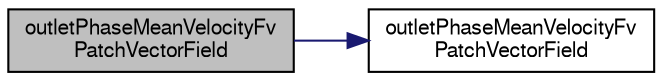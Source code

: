 digraph "outletPhaseMeanVelocityFvPatchVectorField"
{
  bgcolor="transparent";
  edge [fontname="FreeSans",fontsize="10",labelfontname="FreeSans",labelfontsize="10"];
  node [fontname="FreeSans",fontsize="10",shape=record];
  rankdir="LR";
  Node14 [label="outletPhaseMeanVelocityFv\lPatchVectorField",height=0.2,width=0.4,color="black", fillcolor="grey75", style="filled", fontcolor="black"];
  Node14 -> Node15 [color="midnightblue",fontsize="10",style="solid",fontname="FreeSans"];
  Node15 [label="outletPhaseMeanVelocityFv\lPatchVectorField",height=0.2,width=0.4,color="black",URL="$a22202.html#a7654a4b175846f6fa4bfa8f9c60d7f74",tooltip="Construct from patch and internal field. "];
}
